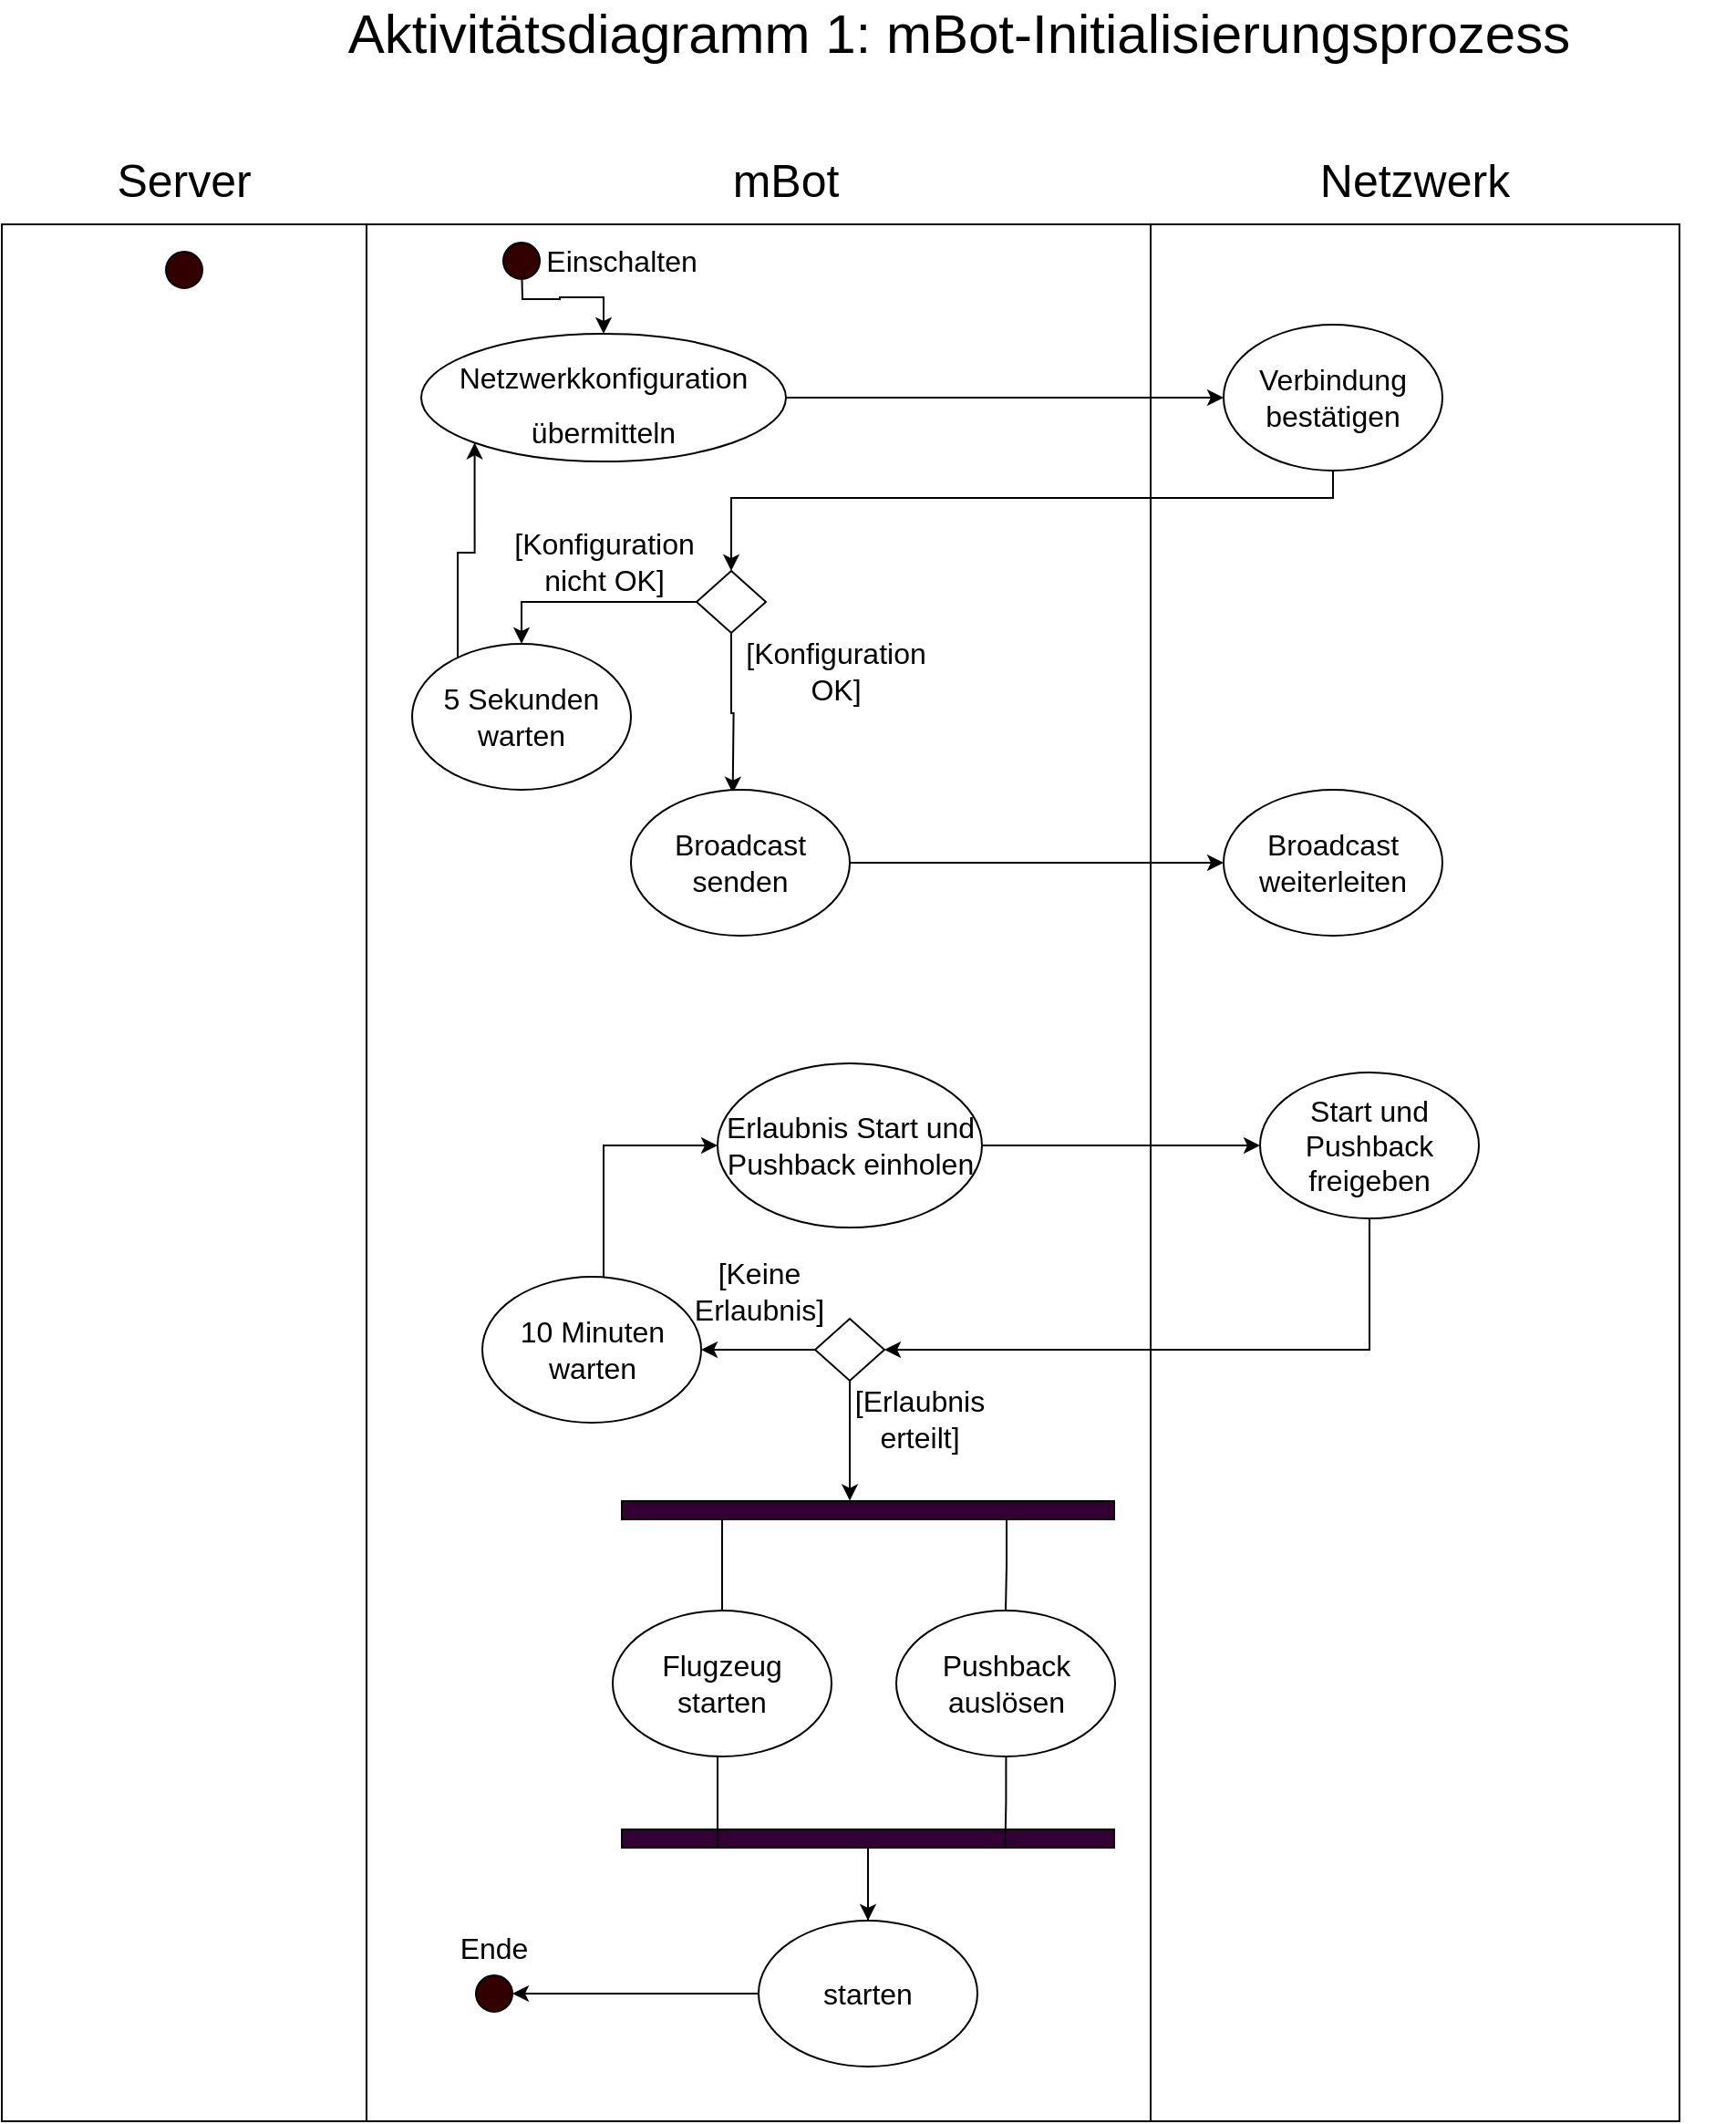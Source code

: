 <mxfile version="20.3.0" type="device"><diagram id="C5RBs43oDa-KdzZeNtuy" name="Page-1"><mxGraphModel dx="2123" dy="1065" grid="1" gridSize="10" guides="1" tooltips="1" connect="1" arrows="1" fold="1" page="1" pageScale="1" pageWidth="827" pageHeight="1169" math="0" shadow="0"><root><mxCell id="WIyWlLk6GJQsqaUBKTNV-0"/><mxCell id="WIyWlLk6GJQsqaUBKTNV-1" parent="WIyWlLk6GJQsqaUBKTNV-0"/><mxCell id="9zvWHuvdc84owImTrtZE-0" value="Aktivitätsdiagramm 1: mBot-Initialisierungsprozess" style="text;html=1;strokeColor=none;fillColor=none;align=center;verticalAlign=middle;whiteSpace=wrap;rounded=0;fontSize=30;" vertex="1" parent="WIyWlLk6GJQsqaUBKTNV-1"><mxGeometry x="-70" y="110" width="850" height="30" as="geometry"/></mxCell><mxCell id="9zvWHuvdc84owImTrtZE-1" value="" style="rounded=0;whiteSpace=wrap;html=1;" vertex="1" parent="WIyWlLk6GJQsqaUBKTNV-1"><mxGeometry x="30" y="230" width="430" height="1040" as="geometry"/></mxCell><mxCell id="9zvWHuvdc84owImTrtZE-2" value="" style="rounded=0;whiteSpace=wrap;html=1;" vertex="1" parent="WIyWlLk6GJQsqaUBKTNV-1"><mxGeometry x="460" y="230" width="290" height="1040" as="geometry"/></mxCell><mxCell id="9zvWHuvdc84owImTrtZE-3" value="mBot" style="text;html=1;strokeColor=none;fillColor=none;align=center;verticalAlign=middle;whiteSpace=wrap;rounded=0;strokeWidth=13;fontSize=25;" vertex="1" parent="WIyWlLk6GJQsqaUBKTNV-1"><mxGeometry x="230" y="190" width="60" height="30" as="geometry"/></mxCell><mxCell id="9zvWHuvdc84owImTrtZE-4" value="Netzwerk" style="text;html=1;strokeColor=none;fillColor=none;align=center;verticalAlign=middle;whiteSpace=wrap;rounded=0;fontSize=25;" vertex="1" parent="WIyWlLk6GJQsqaUBKTNV-1"><mxGeometry x="575" y="190" width="60" height="30" as="geometry"/></mxCell><mxCell id="9zvWHuvdc84owImTrtZE-5" style="edgeStyle=orthogonalEdgeStyle;rounded=0;orthogonalLoop=1;jettySize=auto;html=1;fontSize=16;" edge="1" parent="WIyWlLk6GJQsqaUBKTNV-1" target="9zvWHuvdc84owImTrtZE-7"><mxGeometry relative="1" as="geometry"><mxPoint x="115" y="250" as="sourcePoint"/></mxGeometry></mxCell><mxCell id="9zvWHuvdc84owImTrtZE-6" style="edgeStyle=orthogonalEdgeStyle;rounded=0;orthogonalLoop=1;jettySize=auto;html=1;entryX=0;entryY=0.5;entryDx=0;entryDy=0;fontSize=16;" edge="1" parent="WIyWlLk6GJQsqaUBKTNV-1" source="9zvWHuvdc84owImTrtZE-7" target="9zvWHuvdc84owImTrtZE-9"><mxGeometry relative="1" as="geometry"/></mxCell><mxCell id="9zvWHuvdc84owImTrtZE-7" value="&lt;span style=&quot;font-size: 16px;&quot;&gt;Netzwerkkonfiguration übermitteln&lt;/span&gt;" style="ellipse;whiteSpace=wrap;html=1;strokeWidth=1;fontSize=25;" vertex="1" parent="WIyWlLk6GJQsqaUBKTNV-1"><mxGeometry x="60" y="290" width="200" height="70" as="geometry"/></mxCell><mxCell id="9zvWHuvdc84owImTrtZE-8" style="edgeStyle=orthogonalEdgeStyle;rounded=0;orthogonalLoop=1;jettySize=auto;html=1;entryX=0.5;entryY=0;entryDx=0;entryDy=0;fontSize=16;exitX=0.5;exitY=1;exitDx=0;exitDy=0;" edge="1" parent="WIyWlLk6GJQsqaUBKTNV-1" source="9zvWHuvdc84owImTrtZE-9" target="9zvWHuvdc84owImTrtZE-12"><mxGeometry relative="1" as="geometry"><mxPoint x="560" y="370" as="sourcePoint"/><Array as="points"><mxPoint x="560" y="380"/><mxPoint x="230" y="380"/></Array></mxGeometry></mxCell><mxCell id="9zvWHuvdc84owImTrtZE-9" value="Verbindung bestätigen" style="ellipse;whiteSpace=wrap;html=1;strokeWidth=1;fontSize=16;" vertex="1" parent="WIyWlLk6GJQsqaUBKTNV-1"><mxGeometry x="500" y="285" width="120" height="80" as="geometry"/></mxCell><mxCell id="9zvWHuvdc84owImTrtZE-10" style="edgeStyle=orthogonalEdgeStyle;rounded=0;orthogonalLoop=1;jettySize=auto;html=1;fontSize=16;" edge="1" parent="WIyWlLk6GJQsqaUBKTNV-1" source="9zvWHuvdc84owImTrtZE-12" target="9zvWHuvdc84owImTrtZE-14"><mxGeometry relative="1" as="geometry"/></mxCell><mxCell id="9zvWHuvdc84owImTrtZE-11" style="edgeStyle=orthogonalEdgeStyle;rounded=0;orthogonalLoop=1;jettySize=auto;html=1;entryX=0.553;entryY=0.062;entryDx=0;entryDy=0;entryPerimeter=0;fontSize=9;" edge="1" parent="WIyWlLk6GJQsqaUBKTNV-1" source="9zvWHuvdc84owImTrtZE-12"><mxGeometry relative="1" as="geometry"><mxPoint x="230.83" y="541.86" as="targetPoint"/></mxGeometry></mxCell><mxCell id="9zvWHuvdc84owImTrtZE-12" value="" style="rhombus;whiteSpace=wrap;html=1;strokeWidth=1;fontSize=16;" vertex="1" parent="WIyWlLk6GJQsqaUBKTNV-1"><mxGeometry x="211" y="420" width="38" height="34" as="geometry"/></mxCell><mxCell id="9zvWHuvdc84owImTrtZE-57" style="edgeStyle=orthogonalEdgeStyle;rounded=0;orthogonalLoop=1;jettySize=auto;html=1;entryX=0;entryY=1;entryDx=0;entryDy=0;fontSize=30;" edge="1" parent="WIyWlLk6GJQsqaUBKTNV-1" source="9zvWHuvdc84owImTrtZE-14" target="9zvWHuvdc84owImTrtZE-7"><mxGeometry relative="1" as="geometry"><Array as="points"><mxPoint x="80" y="410"/><mxPoint x="89" y="410"/></Array></mxGeometry></mxCell><mxCell id="9zvWHuvdc84owImTrtZE-14" value="5 Sekunden warten" style="ellipse;whiteSpace=wrap;html=1;strokeWidth=1;fontSize=16;" vertex="1" parent="WIyWlLk6GJQsqaUBKTNV-1"><mxGeometry x="55" y="460" width="120" height="80" as="geometry"/></mxCell><mxCell id="9zvWHuvdc84owImTrtZE-15" value="[Konfiguration nicht OK]" style="text;html=1;strokeColor=none;fillColor=none;align=center;verticalAlign=middle;whiteSpace=wrap;rounded=0;strokeWidth=1;fontSize=16;" vertex="1" parent="WIyWlLk6GJQsqaUBKTNV-1"><mxGeometry x="102.5" y="400" width="115" height="30" as="geometry"/></mxCell><mxCell id="9zvWHuvdc84owImTrtZE-24" value="[Konfiguration OK]" style="text;html=1;strokeColor=none;fillColor=none;align=center;verticalAlign=middle;whiteSpace=wrap;rounded=0;strokeWidth=1;fontSize=16;" vertex="1" parent="WIyWlLk6GJQsqaUBKTNV-1"><mxGeometry x="230" y="460" width="115" height="30" as="geometry"/></mxCell><mxCell id="9zvWHuvdc84owImTrtZE-25" style="edgeStyle=orthogonalEdgeStyle;rounded=0;orthogonalLoop=1;jettySize=auto;html=1;fontSize=16;" edge="1" parent="WIyWlLk6GJQsqaUBKTNV-1" source="9zvWHuvdc84owImTrtZE-26" target="9zvWHuvdc84owImTrtZE-28"><mxGeometry relative="1" as="geometry"/></mxCell><mxCell id="9zvWHuvdc84owImTrtZE-26" value="&lt;span style=&quot;font-size: 16px;&quot;&gt;Erlaubnis Start und Pushback einholen&lt;/span&gt;" style="ellipse;whiteSpace=wrap;html=1;strokeWidth=1;fontSize=9;" vertex="1" parent="WIyWlLk6GJQsqaUBKTNV-1"><mxGeometry x="222.5" y="690" width="145" height="90" as="geometry"/></mxCell><mxCell id="9zvWHuvdc84owImTrtZE-27" style="edgeStyle=orthogonalEdgeStyle;rounded=0;orthogonalLoop=1;jettySize=auto;html=1;entryX=1;entryY=0.5;entryDx=0;entryDy=0;fontSize=16;" edge="1" parent="WIyWlLk6GJQsqaUBKTNV-1" source="9zvWHuvdc84owImTrtZE-28" target="9zvWHuvdc84owImTrtZE-31"><mxGeometry relative="1" as="geometry"><Array as="points"><mxPoint x="580" y="847"/></Array></mxGeometry></mxCell><mxCell id="9zvWHuvdc84owImTrtZE-28" value="Start und Pushback freigeben" style="ellipse;whiteSpace=wrap;html=1;strokeWidth=1;fontSize=16;" vertex="1" parent="WIyWlLk6GJQsqaUBKTNV-1"><mxGeometry x="520" y="695" width="120" height="80" as="geometry"/></mxCell><mxCell id="9zvWHuvdc84owImTrtZE-29" style="edgeStyle=orthogonalEdgeStyle;rounded=0;orthogonalLoop=1;jettySize=auto;html=1;fontSize=16;" edge="1" parent="WIyWlLk6GJQsqaUBKTNV-1" source="9zvWHuvdc84owImTrtZE-31" target="9zvWHuvdc84owImTrtZE-33"><mxGeometry relative="1" as="geometry"/></mxCell><mxCell id="9zvWHuvdc84owImTrtZE-30" style="edgeStyle=orthogonalEdgeStyle;rounded=0;orthogonalLoop=1;jettySize=auto;html=1;entryX=0.463;entryY=-0.024;entryDx=0;entryDy=0;entryPerimeter=0;fontSize=16;" edge="1" parent="WIyWlLk6GJQsqaUBKTNV-1" source="9zvWHuvdc84owImTrtZE-31" target="9zvWHuvdc84owImTrtZE-37"><mxGeometry relative="1" as="geometry"/></mxCell><mxCell id="9zvWHuvdc84owImTrtZE-31" value="" style="rhombus;whiteSpace=wrap;html=1;strokeWidth=1;fontSize=16;" vertex="1" parent="WIyWlLk6GJQsqaUBKTNV-1"><mxGeometry x="276" y="830" width="38" height="34" as="geometry"/></mxCell><mxCell id="9zvWHuvdc84owImTrtZE-32" style="edgeStyle=orthogonalEdgeStyle;rounded=0;orthogonalLoop=1;jettySize=auto;html=1;entryX=0;entryY=0.5;entryDx=0;entryDy=0;fontSize=16;" edge="1" parent="WIyWlLk6GJQsqaUBKTNV-1" source="9zvWHuvdc84owImTrtZE-33" target="9zvWHuvdc84owImTrtZE-26"><mxGeometry relative="1" as="geometry"><Array as="points"><mxPoint x="160" y="735"/></Array></mxGeometry></mxCell><mxCell id="9zvWHuvdc84owImTrtZE-33" value="10 Minuten warten" style="ellipse;whiteSpace=wrap;html=1;strokeWidth=1;fontSize=16;" vertex="1" parent="WIyWlLk6GJQsqaUBKTNV-1"><mxGeometry x="93.5" y="807" width="120" height="80" as="geometry"/></mxCell><mxCell id="9zvWHuvdc84owImTrtZE-34" value="[Keine Erlaubnis]" style="text;html=1;strokeColor=none;fillColor=none;align=center;verticalAlign=middle;whiteSpace=wrap;rounded=0;strokeWidth=1;fontSize=16;" vertex="1" parent="WIyWlLk6GJQsqaUBKTNV-1"><mxGeometry x="187.5" y="800" width="115" height="30" as="geometry"/></mxCell><mxCell id="9zvWHuvdc84owImTrtZE-35" style="edgeStyle=orthogonalEdgeStyle;rounded=0;orthogonalLoop=1;jettySize=auto;html=1;fontSize=16;endArrow=none;endFill=0;" edge="1" parent="WIyWlLk6GJQsqaUBKTNV-1" source="9zvWHuvdc84owImTrtZE-37" target="9zvWHuvdc84owImTrtZE-39"><mxGeometry relative="1" as="geometry"><Array as="points"><mxPoint x="225" y="950"/><mxPoint x="225" y="950"/></Array></mxGeometry></mxCell><mxCell id="9zvWHuvdc84owImTrtZE-36" style="edgeStyle=orthogonalEdgeStyle;rounded=0;orthogonalLoop=1;jettySize=auto;html=1;fontSize=16;endArrow=none;endFill=0;" edge="1" parent="WIyWlLk6GJQsqaUBKTNV-1" source="9zvWHuvdc84owImTrtZE-37" target="9zvWHuvdc84owImTrtZE-40"><mxGeometry relative="1" as="geometry"><Array as="points"><mxPoint x="381" y="965"/></Array></mxGeometry></mxCell><mxCell id="9zvWHuvdc84owImTrtZE-37" value="" style="rounded=0;whiteSpace=wrap;html=1;strokeWidth=1;fontSize=16;fillColor=#330033;" vertex="1" parent="WIyWlLk6GJQsqaUBKTNV-1"><mxGeometry x="170" y="930" width="270" height="10" as="geometry"/></mxCell><mxCell id="9zvWHuvdc84owImTrtZE-38" value="[Erlaubnis erteilt]" style="text;html=1;strokeColor=none;fillColor=none;align=center;verticalAlign=middle;whiteSpace=wrap;rounded=0;strokeWidth=1;fontSize=16;" vertex="1" parent="WIyWlLk6GJQsqaUBKTNV-1"><mxGeometry x="276" y="870" width="115" height="30" as="geometry"/></mxCell><mxCell id="9zvWHuvdc84owImTrtZE-39" value="Flugzeug starten" style="ellipse;whiteSpace=wrap;html=1;strokeWidth=1;fontSize=16;fillColor=none;" vertex="1" parent="WIyWlLk6GJQsqaUBKTNV-1"><mxGeometry x="165" y="990" width="120" height="80" as="geometry"/></mxCell><mxCell id="9zvWHuvdc84owImTrtZE-40" value="Pushback auslösen" style="ellipse;whiteSpace=wrap;html=1;strokeWidth=1;fontSize=16;fillColor=none;" vertex="1" parent="WIyWlLk6GJQsqaUBKTNV-1"><mxGeometry x="320.5" y="990" width="120" height="80" as="geometry"/></mxCell><mxCell id="9zvWHuvdc84owImTrtZE-41" style="edgeStyle=orthogonalEdgeStyle;rounded=0;orthogonalLoop=1;jettySize=auto;html=1;entryX=0.5;entryY=0;entryDx=0;entryDy=0;fontSize=16;endArrow=none;endFill=0;" edge="1" parent="WIyWlLk6GJQsqaUBKTNV-1" source="9zvWHuvdc84owImTrtZE-42" target="9zvWHuvdc84owImTrtZE-47"><mxGeometry relative="1" as="geometry"/></mxCell><mxCell id="9zvWHuvdc84owImTrtZE-42" value="" style="rounded=0;whiteSpace=wrap;html=1;strokeWidth=1;fontSize=16;fillColor=#330033;" vertex="1" parent="WIyWlLk6GJQsqaUBKTNV-1"><mxGeometry x="170" y="1110" width="270" height="10" as="geometry"/></mxCell><mxCell id="9zvWHuvdc84owImTrtZE-43" style="edgeStyle=orthogonalEdgeStyle;rounded=0;orthogonalLoop=1;jettySize=auto;html=1;fontSize=16;endArrow=none;endFill=0;" edge="1" parent="WIyWlLk6GJQsqaUBKTNV-1"><mxGeometry relative="1" as="geometry"><mxPoint x="222.5" y="1070" as="sourcePoint"/><mxPoint x="222.5" y="1120" as="targetPoint"/><Array as="points"><mxPoint x="222.5" y="1080"/><mxPoint x="222.5" y="1080"/></Array></mxGeometry></mxCell><mxCell id="9zvWHuvdc84owImTrtZE-44" style="edgeStyle=orthogonalEdgeStyle;rounded=0;orthogonalLoop=1;jettySize=auto;html=1;fontSize=16;endArrow=none;endFill=0;" edge="1" parent="WIyWlLk6GJQsqaUBKTNV-1"><mxGeometry relative="1" as="geometry"><mxPoint x="380.71" y="1070" as="sourcePoint"/><mxPoint x="380.21" y="1120" as="targetPoint"/><Array as="points"><mxPoint x="380.71" y="1095"/></Array></mxGeometry></mxCell><mxCell id="9zvWHuvdc84owImTrtZE-45" style="edgeStyle=orthogonalEdgeStyle;rounded=0;orthogonalLoop=1;jettySize=auto;html=1;entryX=1;entryY=0.5;entryDx=0;entryDy=0;fontSize=16;endArrow=classic;endFill=1;" edge="1" parent="WIyWlLk6GJQsqaUBKTNV-1" source="9zvWHuvdc84owImTrtZE-47"><mxGeometry relative="1" as="geometry"><mxPoint x="110" y="1200" as="targetPoint"/></mxGeometry></mxCell><mxCell id="9zvWHuvdc84owImTrtZE-46" value="" style="edgeStyle=orthogonalEdgeStyle;rounded=0;orthogonalLoop=1;jettySize=auto;html=1;fontSize=16;endArrow=none;endFill=0;startArrow=classic;startFill=1;" edge="1" parent="WIyWlLk6GJQsqaUBKTNV-1" source="9zvWHuvdc84owImTrtZE-47" target="9zvWHuvdc84owImTrtZE-42"><mxGeometry relative="1" as="geometry"/></mxCell><mxCell id="9zvWHuvdc84owImTrtZE-47" value="starten" style="ellipse;whiteSpace=wrap;html=1;strokeWidth=1;fontSize=16;fillColor=none;" vertex="1" parent="WIyWlLk6GJQsqaUBKTNV-1"><mxGeometry x="245" y="1160" width="120" height="80" as="geometry"/></mxCell><mxCell id="9zvWHuvdc84owImTrtZE-48" value="" style="ellipse;whiteSpace=wrap;html=1;aspect=fixed;strokeWidth=1;fontSize=16;fillColor=#330000;" vertex="1" parent="WIyWlLk6GJQsqaUBKTNV-1"><mxGeometry x="105" y="240" width="20" height="20" as="geometry"/></mxCell><mxCell id="9zvWHuvdc84owImTrtZE-50" value="" style="ellipse;whiteSpace=wrap;html=1;aspect=fixed;strokeWidth=1;fontSize=16;fillColor=#330000;" vertex="1" parent="WIyWlLk6GJQsqaUBKTNV-1"><mxGeometry x="90" y="1190" width="20" height="20" as="geometry"/></mxCell><mxCell id="9zvWHuvdc84owImTrtZE-51" value="Ende" style="text;html=1;strokeColor=none;fillColor=none;align=center;verticalAlign=middle;whiteSpace=wrap;rounded=0;strokeWidth=1;fontSize=16;" vertex="1" parent="WIyWlLk6GJQsqaUBKTNV-1"><mxGeometry x="70" y="1160" width="60" height="30" as="geometry"/></mxCell><mxCell id="9zvWHuvdc84owImTrtZE-53" value="Einschalten" style="text;html=1;strokeColor=none;fillColor=none;align=center;verticalAlign=middle;whiteSpace=wrap;rounded=0;strokeWidth=1;fontSize=16;" vertex="1" parent="WIyWlLk6GJQsqaUBKTNV-1"><mxGeometry x="140" y="235" width="60" height="30" as="geometry"/></mxCell><mxCell id="9zvWHuvdc84owImTrtZE-54" value="" style="rounded=0;whiteSpace=wrap;html=1;" vertex="1" parent="WIyWlLk6GJQsqaUBKTNV-1"><mxGeometry x="-170" y="230" width="200" height="1040" as="geometry"/></mxCell><mxCell id="9zvWHuvdc84owImTrtZE-55" value="Server" style="text;html=1;strokeColor=none;fillColor=none;align=center;verticalAlign=middle;whiteSpace=wrap;rounded=0;fontSize=25;" vertex="1" parent="WIyWlLk6GJQsqaUBKTNV-1"><mxGeometry x="-100" y="190" width="60" height="30" as="geometry"/></mxCell><mxCell id="9zvWHuvdc84owImTrtZE-62" style="edgeStyle=orthogonalEdgeStyle;rounded=0;orthogonalLoop=1;jettySize=auto;html=1;fontSize=30;" edge="1" parent="WIyWlLk6GJQsqaUBKTNV-1" source="9zvWHuvdc84owImTrtZE-60"><mxGeometry relative="1" as="geometry"><mxPoint x="500" y="580" as="targetPoint"/></mxGeometry></mxCell><mxCell id="9zvWHuvdc84owImTrtZE-60" value="Broadcast senden" style="ellipse;whiteSpace=wrap;html=1;strokeWidth=1;fontSize=16;" vertex="1" parent="WIyWlLk6GJQsqaUBKTNV-1"><mxGeometry x="175" y="540" width="120" height="80" as="geometry"/></mxCell><mxCell id="9zvWHuvdc84owImTrtZE-63" value="Broadcast weiterleiten" style="ellipse;whiteSpace=wrap;html=1;strokeWidth=1;fontSize=16;" vertex="1" parent="WIyWlLk6GJQsqaUBKTNV-1"><mxGeometry x="500" y="540" width="120" height="80" as="geometry"/></mxCell><mxCell id="9zvWHuvdc84owImTrtZE-64" value="" style="ellipse;whiteSpace=wrap;html=1;aspect=fixed;strokeWidth=1;fontSize=16;fillColor=#330000;" vertex="1" parent="WIyWlLk6GJQsqaUBKTNV-1"><mxGeometry x="-80" y="245" width="20" height="20" as="geometry"/></mxCell></root></mxGraphModel></diagram></mxfile>